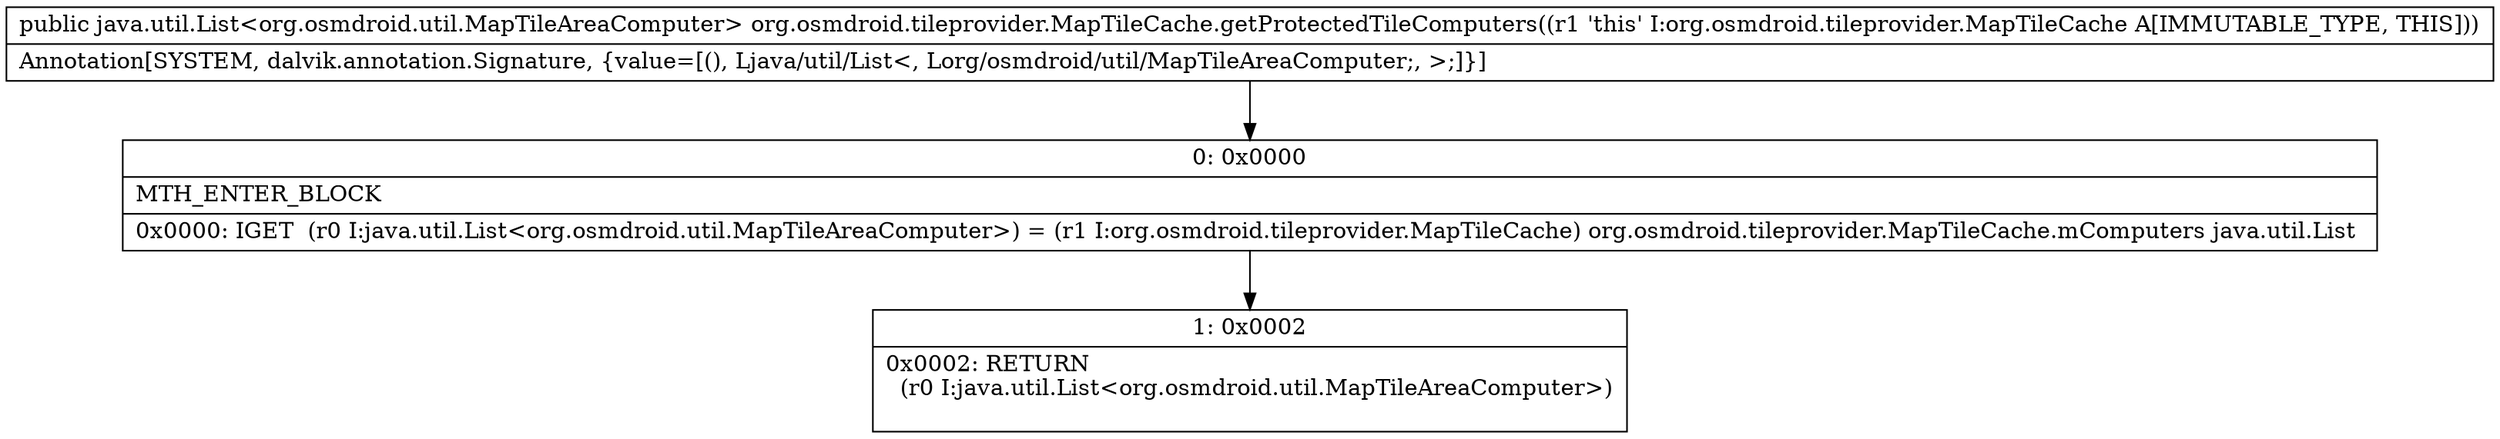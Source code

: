 digraph "CFG fororg.osmdroid.tileprovider.MapTileCache.getProtectedTileComputers()Ljava\/util\/List;" {
Node_0 [shape=record,label="{0\:\ 0x0000|MTH_ENTER_BLOCK\l|0x0000: IGET  (r0 I:java.util.List\<org.osmdroid.util.MapTileAreaComputer\>) = (r1 I:org.osmdroid.tileprovider.MapTileCache) org.osmdroid.tileprovider.MapTileCache.mComputers java.util.List \l}"];
Node_1 [shape=record,label="{1\:\ 0x0002|0x0002: RETURN  \l  (r0 I:java.util.List\<org.osmdroid.util.MapTileAreaComputer\>)\l \l}"];
MethodNode[shape=record,label="{public java.util.List\<org.osmdroid.util.MapTileAreaComputer\> org.osmdroid.tileprovider.MapTileCache.getProtectedTileComputers((r1 'this' I:org.osmdroid.tileprovider.MapTileCache A[IMMUTABLE_TYPE, THIS]))  | Annotation[SYSTEM, dalvik.annotation.Signature, \{value=[(), Ljava\/util\/List\<, Lorg\/osmdroid\/util\/MapTileAreaComputer;, \>;]\}]\l}"];
MethodNode -> Node_0;
Node_0 -> Node_1;
}

